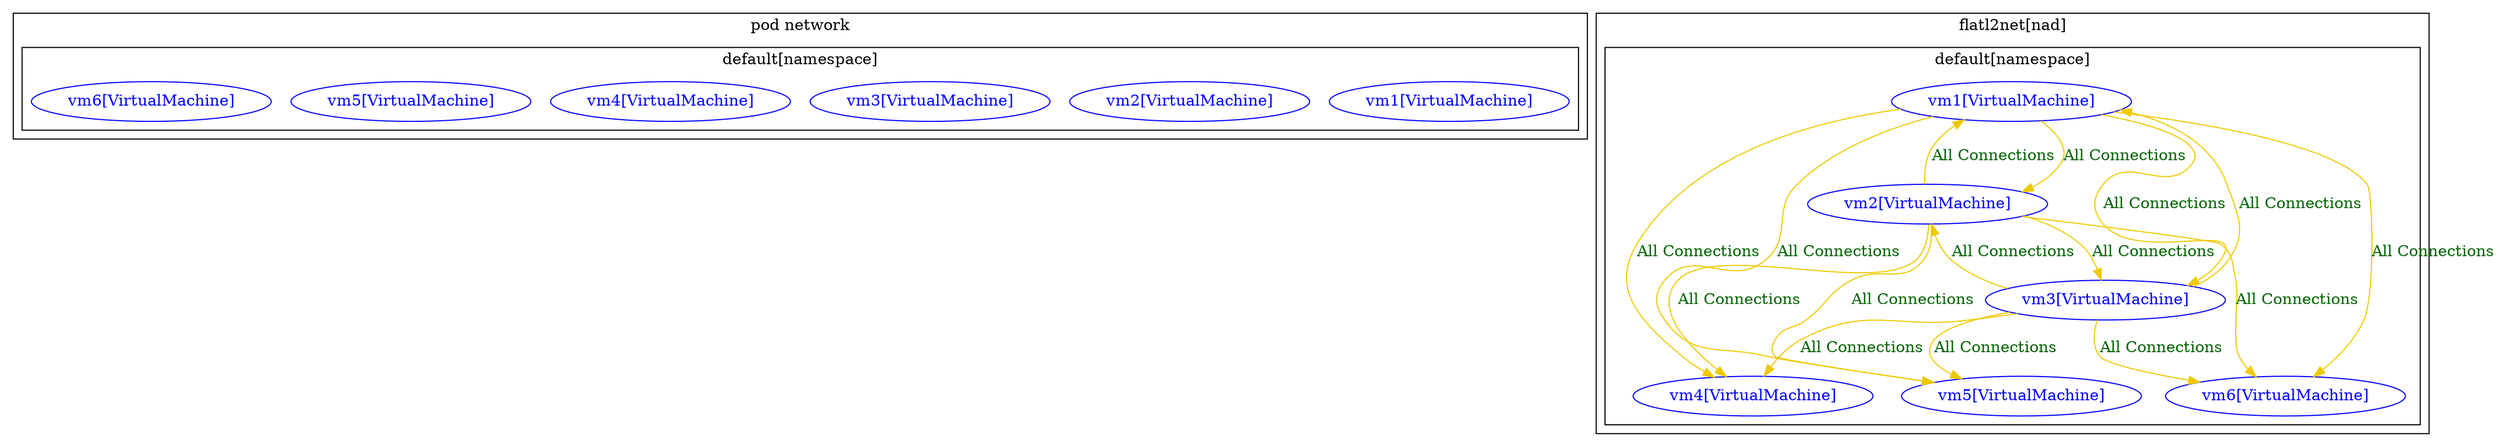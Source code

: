 digraph {
	subgraph "cluster_pod_network" {
	label="pod network"
	subgraph "cluster_default[namespace]" {
		color="black"
		fontcolor="black"
		"default/vm1[VirtualMachine]" [label="vm1[VirtualMachine]" color="blue" fontcolor="blue"]
		"default/vm2[VirtualMachine]" [label="vm2[VirtualMachine]" color="blue" fontcolor="blue"]
		"default/vm3[VirtualMachine]" [label="vm3[VirtualMachine]" color="blue" fontcolor="blue"]
		"default/vm4[VirtualMachine]" [label="vm4[VirtualMachine]" color="blue" fontcolor="blue"]
		"default/vm5[VirtualMachine]" [label="vm5[VirtualMachine]" color="blue" fontcolor="blue"]
		"default/vm6[VirtualMachine]" [label="vm6[VirtualMachine]" color="blue" fontcolor="blue"]
		label="default[namespace]"
	}
	}
	subgraph "cluster_flatl2net" {
	label="flatl2net[nad]"
	subgraph "cluster_default[namespace]" {
		color="black"
		fontcolor="black"
		"default/vm1[VirtualMachine]flatl2net" [label="vm1[VirtualMachine]" color="blue" fontcolor="blue"]
		"default/vm2[VirtualMachine]flatl2net" [label="vm2[VirtualMachine]" color="blue" fontcolor="blue"]
		"default/vm3[VirtualMachine]flatl2net" [label="vm3[VirtualMachine]" color="blue" fontcolor="blue"]
		"default/vm4[VirtualMachine]flatl2net" [label="vm4[VirtualMachine]" color="blue" fontcolor="blue"]
		"default/vm5[VirtualMachine]flatl2net" [label="vm5[VirtualMachine]" color="blue" fontcolor="blue"]
		"default/vm6[VirtualMachine]flatl2net" [label="vm6[VirtualMachine]" color="blue" fontcolor="blue"]
		label="default[namespace]"
	}
	}
	"default/vm1[VirtualMachine]flatl2net" -> "default/vm2[VirtualMachine]flatl2net" [label="All Connections" color="gold2" fontcolor="darkgreen" weight=0.5]
	"default/vm1[VirtualMachine]flatl2net" -> "default/vm3[VirtualMachine]flatl2net" [label="All Connections" color="gold2" fontcolor="darkgreen" weight=0.5]
	"default/vm1[VirtualMachine]flatl2net" -> "default/vm4[VirtualMachine]flatl2net" [label="All Connections" color="gold2" fontcolor="darkgreen" weight=0.5]
	"default/vm1[VirtualMachine]flatl2net" -> "default/vm5[VirtualMachine]flatl2net" [label="All Connections" color="gold2" fontcolor="darkgreen" weight=0.5]
	"default/vm1[VirtualMachine]flatl2net" -> "default/vm6[VirtualMachine]flatl2net" [label="All Connections" color="gold2" fontcolor="darkgreen" weight=0.5]
	"default/vm2[VirtualMachine]flatl2net" -> "default/vm1[VirtualMachine]flatl2net" [label="All Connections" color="gold2" fontcolor="darkgreen" weight=1]
	"default/vm2[VirtualMachine]flatl2net" -> "default/vm3[VirtualMachine]flatl2net" [label="All Connections" color="gold2" fontcolor="darkgreen" weight=0.5]
	"default/vm2[VirtualMachine]flatl2net" -> "default/vm4[VirtualMachine]flatl2net" [label="All Connections" color="gold2" fontcolor="darkgreen" weight=0.5]
	"default/vm2[VirtualMachine]flatl2net" -> "default/vm5[VirtualMachine]flatl2net" [label="All Connections" color="gold2" fontcolor="darkgreen" weight=0.5]
	"default/vm2[VirtualMachine]flatl2net" -> "default/vm6[VirtualMachine]flatl2net" [label="All Connections" color="gold2" fontcolor="darkgreen" weight=0.5]
	"default/vm3[VirtualMachine]flatl2net" -> "default/vm1[VirtualMachine]flatl2net" [label="All Connections" color="gold2" fontcolor="darkgreen" weight=1]
	"default/vm3[VirtualMachine]flatl2net" -> "default/vm2[VirtualMachine]flatl2net" [label="All Connections" color="gold2" fontcolor="darkgreen" weight=1]
	"default/vm3[VirtualMachine]flatl2net" -> "default/vm4[VirtualMachine]flatl2net" [label="All Connections" color="gold2" fontcolor="darkgreen" weight=0.5]
	"default/vm3[VirtualMachine]flatl2net" -> "default/vm5[VirtualMachine]flatl2net" [label="All Connections" color="gold2" fontcolor="darkgreen" weight=0.5]
	"default/vm3[VirtualMachine]flatl2net" -> "default/vm6[VirtualMachine]flatl2net" [label="All Connections" color="gold2" fontcolor="darkgreen" weight=0.5]
}